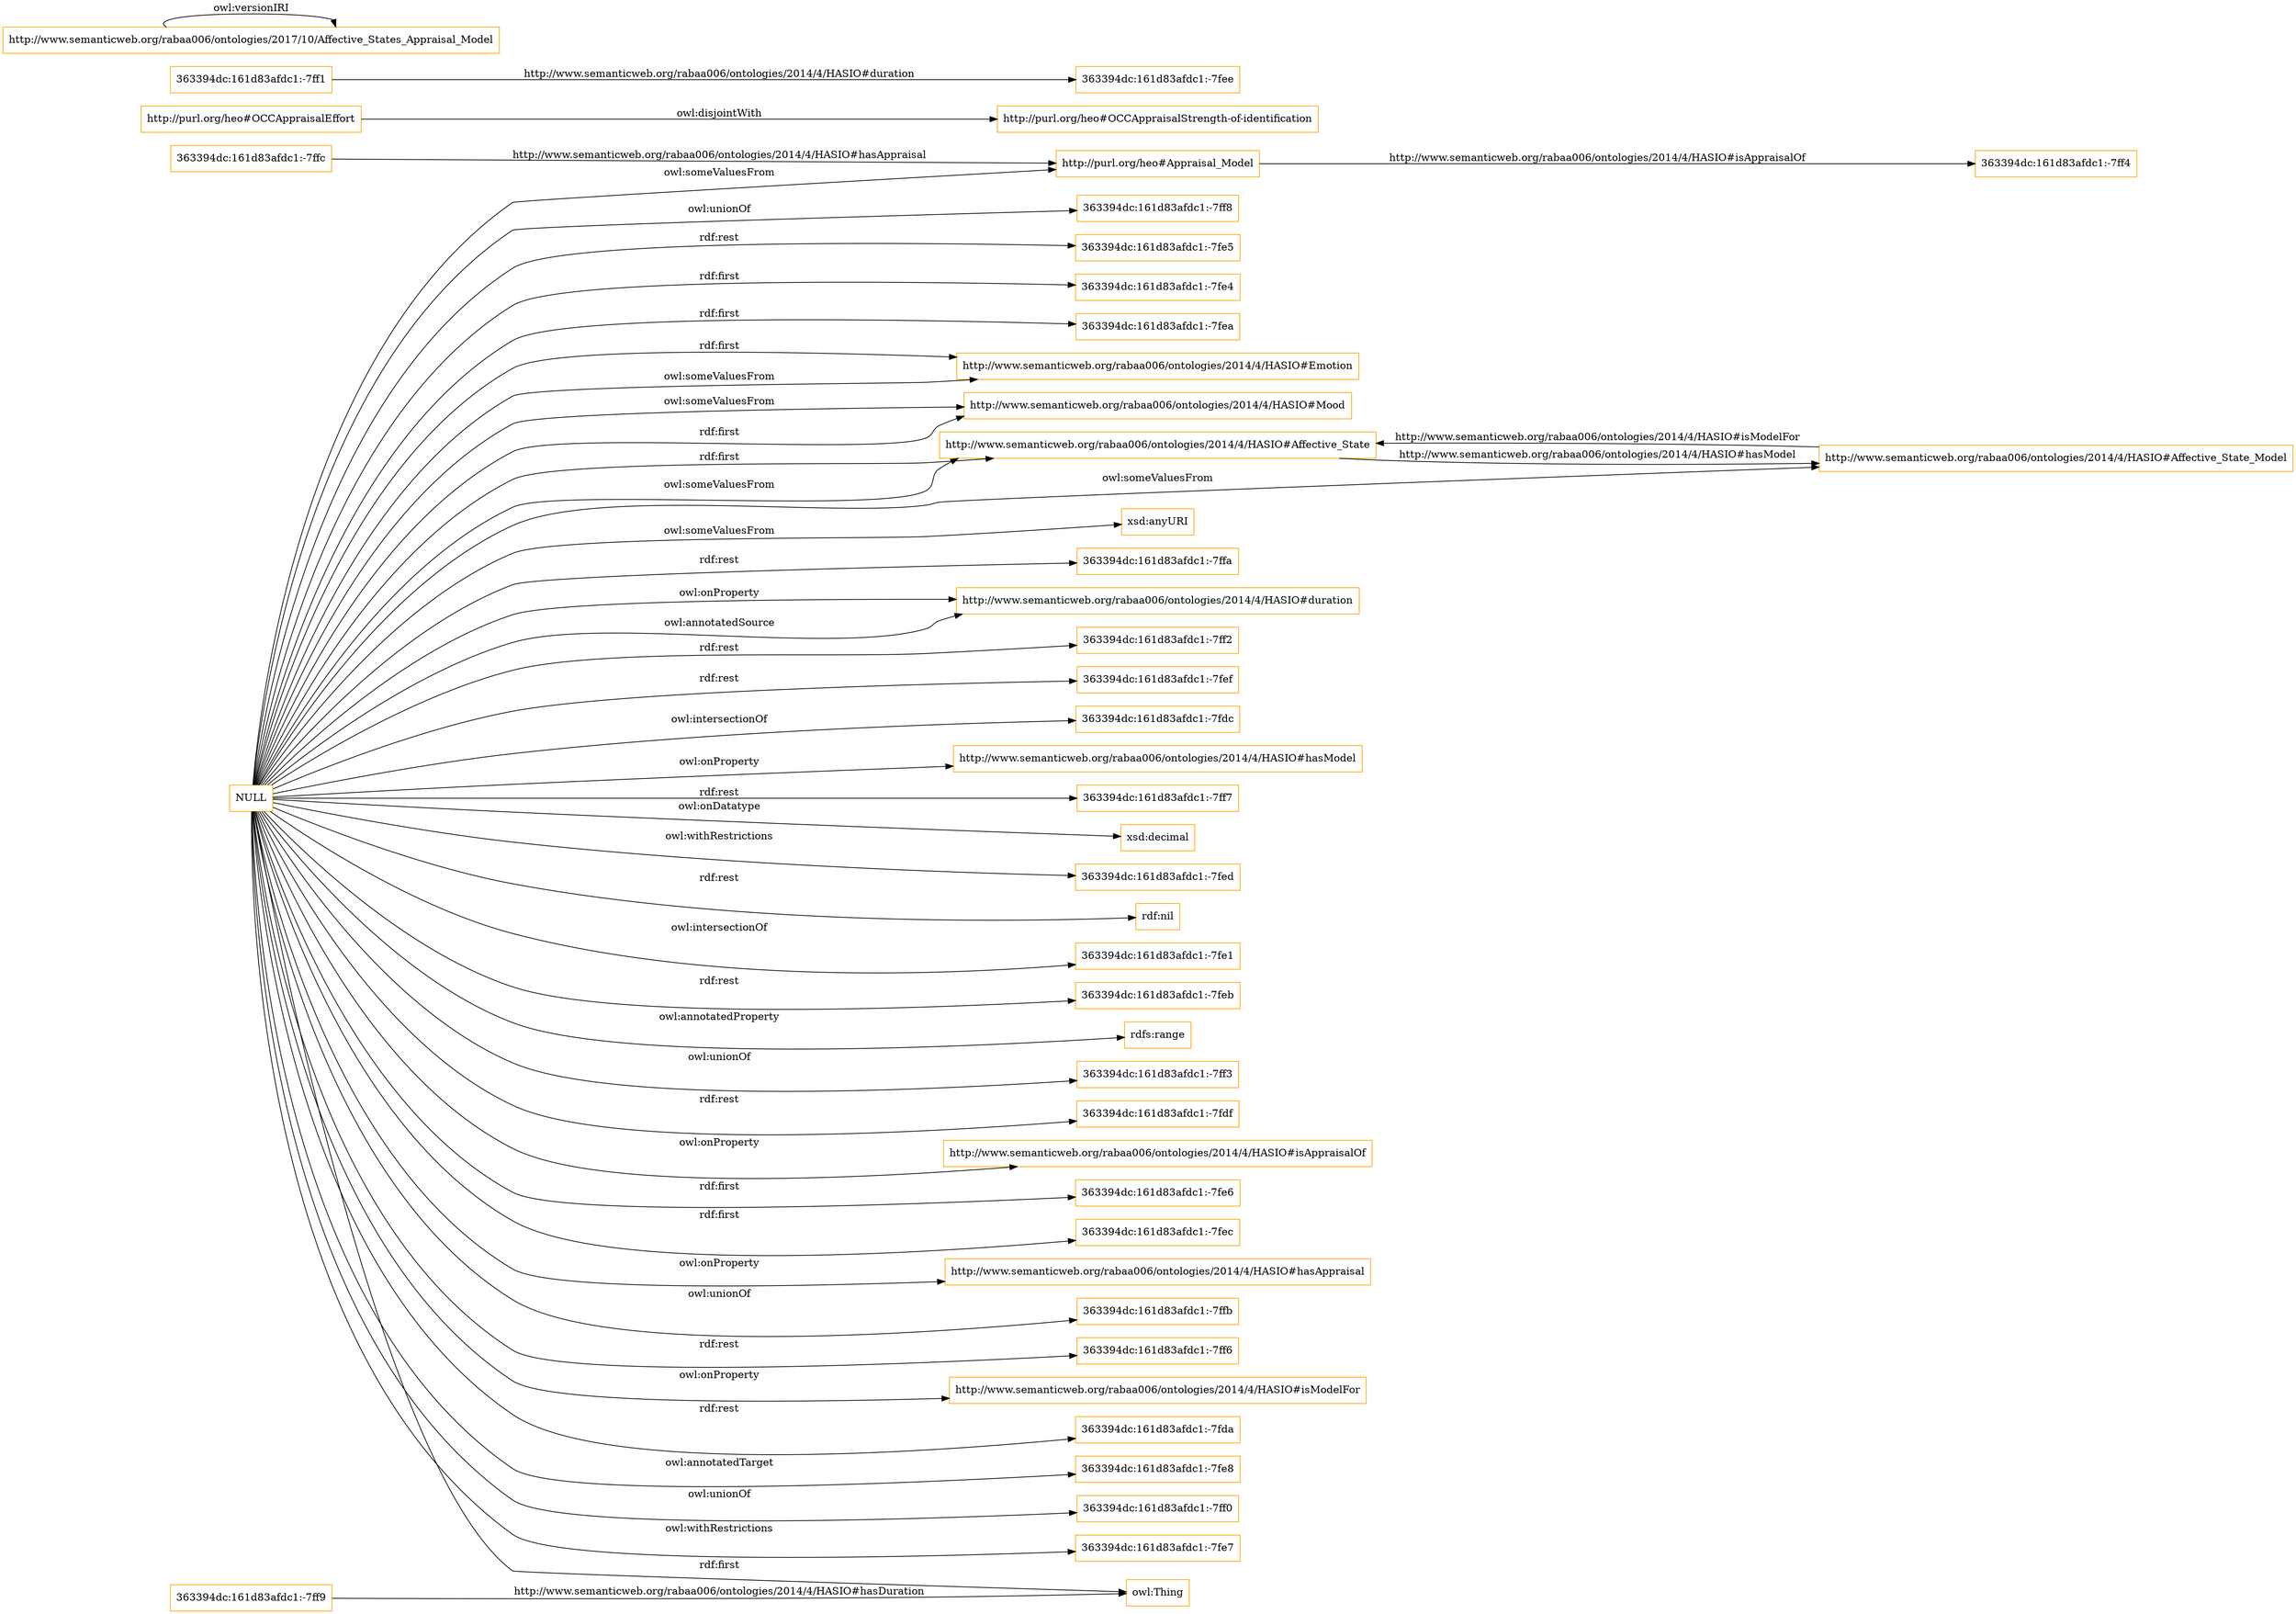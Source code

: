 digraph ar2dtool_diagram { 
rankdir=LR;
size="1501"
node [shape = rectangle, color="orange"]; "363394dc:161d83afdc1:-7ff4" "http://www.semanticweb.org/rabaa006/ontologies/2014/4/HASIO#Emotion" "http://purl.org/heo#OCCAppraisalStrength-of-identification" "363394dc:161d83afdc1:-7ffc" "http://purl.org/heo#OCCAppraisalEffort" "http://www.semanticweb.org/rabaa006/ontologies/2014/4/HASIO#Mood" "http://www.semanticweb.org/rabaa006/ontologies/2014/4/HASIO#Affective_State" "363394dc:161d83afdc1:-7ff9" "363394dc:161d83afdc1:-7ff1" "http://www.semanticweb.org/rabaa006/ontologies/2014/4/HASIO#Affective_State_Model" "http://purl.org/heo#Appraisal_Model" ; /*classes style*/
	"http://purl.org/heo#OCCAppraisalEffort" -> "http://purl.org/heo#OCCAppraisalStrength-of-identification" [ label = "owl:disjointWith" ];
	"http://www.semanticweb.org/rabaa006/ontologies/2017/10/Affective_States_Appraisal_Model" -> "http://www.semanticweb.org/rabaa006/ontologies/2017/10/Affective_States_Appraisal_Model" [ label = "owl:versionIRI" ];
	"NULL" -> "xsd:anyURI" [ label = "owl:someValuesFrom" ];
	"NULL" -> "363394dc:161d83afdc1:-7ffa" [ label = "rdf:rest" ];
	"NULL" -> "http://www.semanticweb.org/rabaa006/ontologies/2014/4/HASIO#duration" [ label = "owl:onProperty" ];
	"NULL" -> "363394dc:161d83afdc1:-7ff2" [ label = "rdf:rest" ];
	"NULL" -> "http://purl.org/heo#Appraisal_Model" [ label = "owl:someValuesFrom" ];
	"NULL" -> "363394dc:161d83afdc1:-7fef" [ label = "rdf:rest" ];
	"NULL" -> "363394dc:161d83afdc1:-7fdc" [ label = "owl:intersectionOf" ];
	"NULL" -> "http://www.semanticweb.org/rabaa006/ontologies/2014/4/HASIO#hasModel" [ label = "owl:onProperty" ];
	"NULL" -> "363394dc:161d83afdc1:-7ff7" [ label = "rdf:rest" ];
	"NULL" -> "xsd:decimal" [ label = "owl:onDatatype" ];
	"NULL" -> "http://www.semanticweb.org/rabaa006/ontologies/2014/4/HASIO#Affective_State_Model" [ label = "owl:someValuesFrom" ];
	"NULL" -> "363394dc:161d83afdc1:-7fed" [ label = "owl:withRestrictions" ];
	"NULL" -> "rdf:nil" [ label = "rdf:rest" ];
	"NULL" -> "http://www.semanticweb.org/rabaa006/ontologies/2014/4/HASIO#Mood" [ label = "owl:someValuesFrom" ];
	"NULL" -> "363394dc:161d83afdc1:-7fe1" [ label = "owl:intersectionOf" ];
	"NULL" -> "363394dc:161d83afdc1:-7feb" [ label = "rdf:rest" ];
	"NULL" -> "rdfs:range" [ label = "owl:annotatedProperty" ];
	"NULL" -> "363394dc:161d83afdc1:-7ff3" [ label = "owl:unionOf" ];
	"NULL" -> "363394dc:161d83afdc1:-7fdf" [ label = "rdf:rest" ];
	"NULL" -> "http://www.semanticweb.org/rabaa006/ontologies/2014/4/HASIO#Emotion" [ label = "rdf:first" ];
	"NULL" -> "http://www.semanticweb.org/rabaa006/ontologies/2014/4/HASIO#isAppraisalOf" [ label = "owl:onProperty" ];
	"NULL" -> "363394dc:161d83afdc1:-7fe6" [ label = "rdf:first" ];
	"NULL" -> "363394dc:161d83afdc1:-7fec" [ label = "rdf:first" ];
	"NULL" -> "http://www.semanticweb.org/rabaa006/ontologies/2014/4/HASIO#hasAppraisal" [ label = "owl:onProperty" ];
	"NULL" -> "363394dc:161d83afdc1:-7ffb" [ label = "owl:unionOf" ];
	"NULL" -> "http://www.semanticweb.org/rabaa006/ontologies/2014/4/HASIO#duration" [ label = "owl:annotatedSource" ];
	"NULL" -> "363394dc:161d83afdc1:-7ff6" [ label = "rdf:rest" ];
	"NULL" -> "owl:Thing" [ label = "rdf:first" ];
	"NULL" -> "http://www.semanticweb.org/rabaa006/ontologies/2014/4/HASIO#Emotion" [ label = "owl:someValuesFrom" ];
	"NULL" -> "http://www.semanticweb.org/rabaa006/ontologies/2014/4/HASIO#Affective_State" [ label = "owl:someValuesFrom" ];
	"NULL" -> "http://www.semanticweb.org/rabaa006/ontologies/2014/4/HASIO#isModelFor" [ label = "owl:onProperty" ];
	"NULL" -> "http://www.semanticweb.org/rabaa006/ontologies/2014/4/HASIO#Mood" [ label = "rdf:first" ];
	"NULL" -> "363394dc:161d83afdc1:-7fda" [ label = "rdf:rest" ];
	"NULL" -> "363394dc:161d83afdc1:-7fe8" [ label = "owl:annotatedTarget" ];
	"NULL" -> "363394dc:161d83afdc1:-7ff0" [ label = "owl:unionOf" ];
	"NULL" -> "http://www.semanticweb.org/rabaa006/ontologies/2014/4/HASIO#Affective_State" [ label = "rdf:first" ];
	"NULL" -> "363394dc:161d83afdc1:-7fe7" [ label = "owl:withRestrictions" ];
	"NULL" -> "363394dc:161d83afdc1:-7ff8" [ label = "owl:unionOf" ];
	"NULL" -> "363394dc:161d83afdc1:-7fe5" [ label = "rdf:rest" ];
	"NULL" -> "363394dc:161d83afdc1:-7fe4" [ label = "rdf:first" ];
	"NULL" -> "363394dc:161d83afdc1:-7fea" [ label = "rdf:first" ];
	"http://www.semanticweb.org/rabaa006/ontologies/2014/4/HASIO#Affective_State_Model" -> "http://www.semanticweb.org/rabaa006/ontologies/2014/4/HASIO#Affective_State" [ label = "http://www.semanticweb.org/rabaa006/ontologies/2014/4/HASIO#isModelFor" ];
	"http://purl.org/heo#Appraisal_Model" -> "363394dc:161d83afdc1:-7ff4" [ label = "http://www.semanticweb.org/rabaa006/ontologies/2014/4/HASIO#isAppraisalOf" ];
	"363394dc:161d83afdc1:-7ffc" -> "http://purl.org/heo#Appraisal_Model" [ label = "http://www.semanticweb.org/rabaa006/ontologies/2014/4/HASIO#hasAppraisal" ];
	"http://www.semanticweb.org/rabaa006/ontologies/2014/4/HASIO#Affective_State" -> "http://www.semanticweb.org/rabaa006/ontologies/2014/4/HASIO#Affective_State_Model" [ label = "http://www.semanticweb.org/rabaa006/ontologies/2014/4/HASIO#hasModel" ];
	"363394dc:161d83afdc1:-7ff1" -> "363394dc:161d83afdc1:-7fee" [ label = "http://www.semanticweb.org/rabaa006/ontologies/2014/4/HASIO#duration" ];
	"363394dc:161d83afdc1:-7ff9" -> "owl:Thing" [ label = "http://www.semanticweb.org/rabaa006/ontologies/2014/4/HASIO#hasDuration" ];

}
